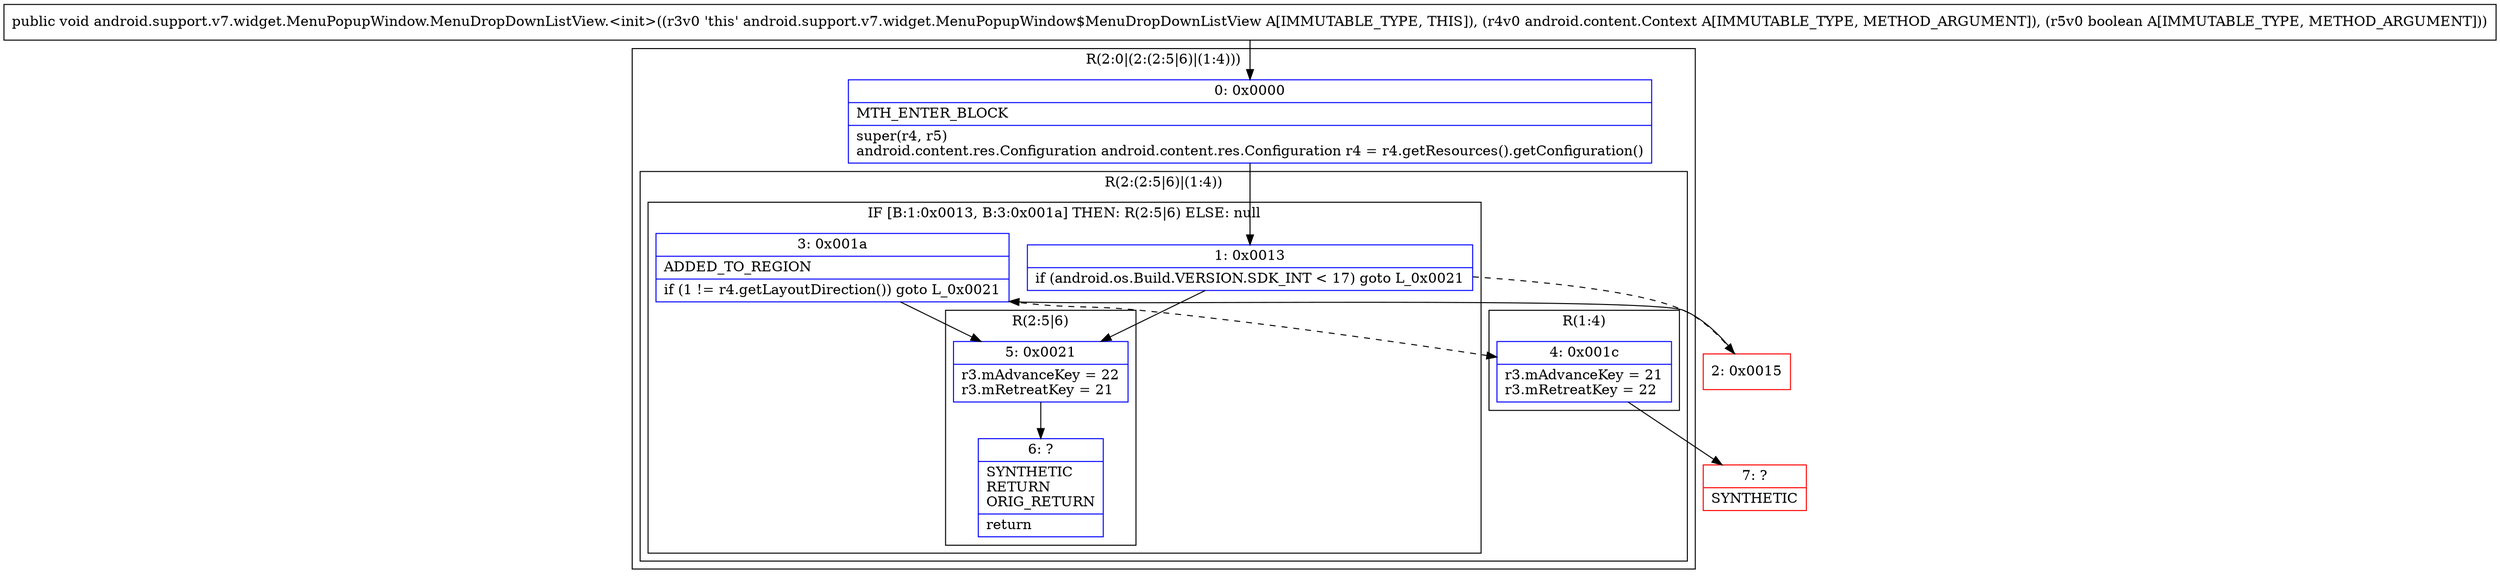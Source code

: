 digraph "CFG forandroid.support.v7.widget.MenuPopupWindow.MenuDropDownListView.\<init\>(Landroid\/content\/Context;Z)V" {
subgraph cluster_Region_1791339097 {
label = "R(2:0|(2:(2:5|6)|(1:4)))";
node [shape=record,color=blue];
Node_0 [shape=record,label="{0\:\ 0x0000|MTH_ENTER_BLOCK\l|super(r4, r5)\landroid.content.res.Configuration android.content.res.Configuration r4 = r4.getResources().getConfiguration()\l}"];
subgraph cluster_Region_793742476 {
label = "R(2:(2:5|6)|(1:4))";
node [shape=record,color=blue];
subgraph cluster_IfRegion_176333563 {
label = "IF [B:1:0x0013, B:3:0x001a] THEN: R(2:5|6) ELSE: null";
node [shape=record,color=blue];
Node_1 [shape=record,label="{1\:\ 0x0013|if (android.os.Build.VERSION.SDK_INT \< 17) goto L_0x0021\l}"];
Node_3 [shape=record,label="{3\:\ 0x001a|ADDED_TO_REGION\l|if (1 != r4.getLayoutDirection()) goto L_0x0021\l}"];
subgraph cluster_Region_2004168836 {
label = "R(2:5|6)";
node [shape=record,color=blue];
Node_5 [shape=record,label="{5\:\ 0x0021|r3.mAdvanceKey = 22\lr3.mRetreatKey = 21\l}"];
Node_6 [shape=record,label="{6\:\ ?|SYNTHETIC\lRETURN\lORIG_RETURN\l|return\l}"];
}
}
subgraph cluster_Region_742397053 {
label = "R(1:4)";
node [shape=record,color=blue];
Node_4 [shape=record,label="{4\:\ 0x001c|r3.mAdvanceKey = 21\lr3.mRetreatKey = 22\l}"];
}
}
}
Node_2 [shape=record,color=red,label="{2\:\ 0x0015}"];
Node_7 [shape=record,color=red,label="{7\:\ ?|SYNTHETIC\l}"];
MethodNode[shape=record,label="{public void android.support.v7.widget.MenuPopupWindow.MenuDropDownListView.\<init\>((r3v0 'this' android.support.v7.widget.MenuPopupWindow$MenuDropDownListView A[IMMUTABLE_TYPE, THIS]), (r4v0 android.content.Context A[IMMUTABLE_TYPE, METHOD_ARGUMENT]), (r5v0 boolean A[IMMUTABLE_TYPE, METHOD_ARGUMENT])) }"];
MethodNode -> Node_0;
Node_0 -> Node_1;
Node_1 -> Node_2[style=dashed];
Node_1 -> Node_5;
Node_3 -> Node_4[style=dashed];
Node_3 -> Node_5;
Node_5 -> Node_6;
Node_4 -> Node_7;
Node_2 -> Node_3;
}

